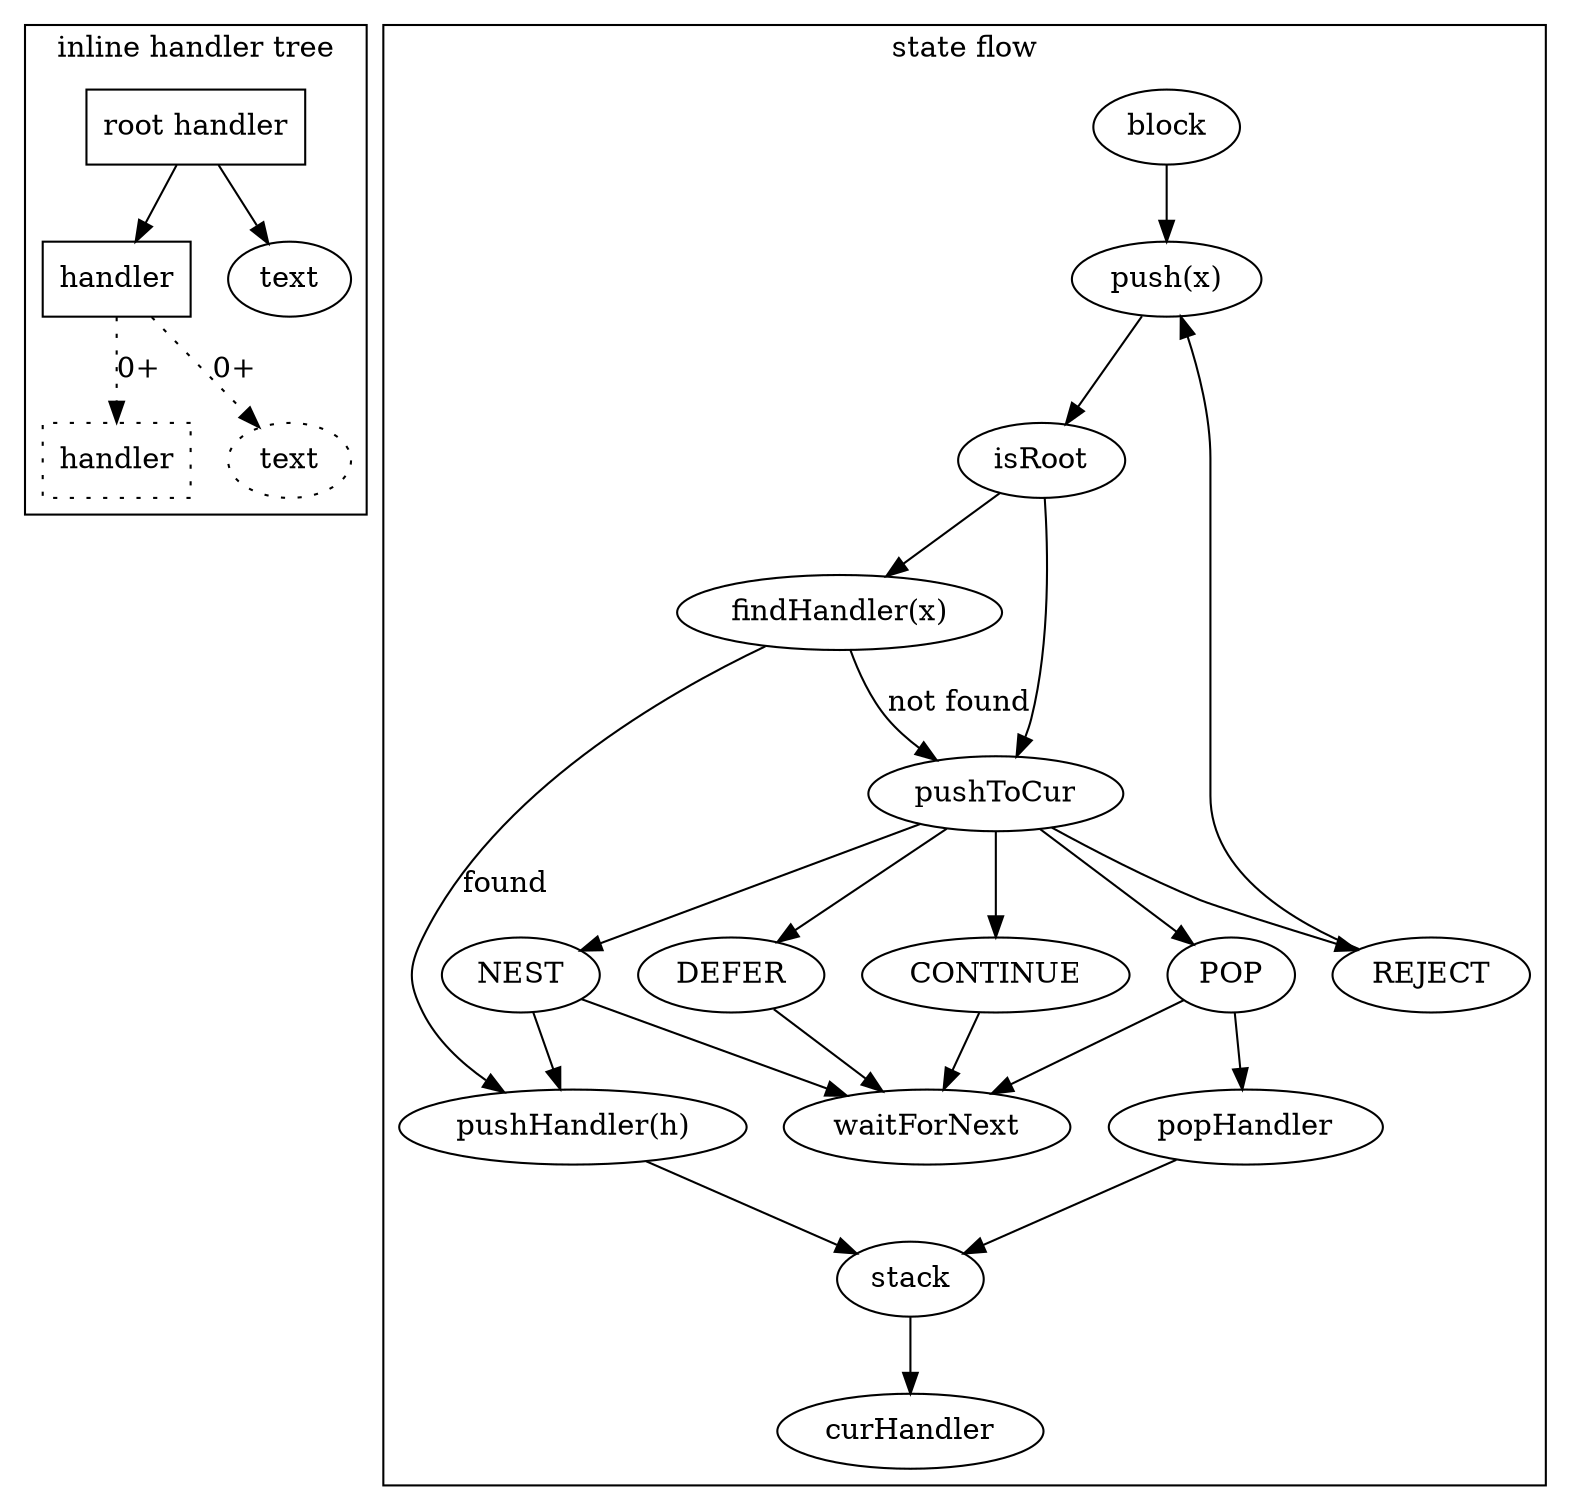 digraph {
    rankdir="TB"

    subgraph cluster_handler_tree {
        label="inline handler tree"
        handler [shape="rect", label="root handler"]
        child1 [shape=rect, label="handler"]
        child2 [shape=oval, label="text"]
        handler -> child1
        handler -> child2
        child1 -> child2_1 [style=dotted, label="0+"]
        child1 -> child2_2 [style=dotted, label="0+"]

        child2_1 [shape=rect, label="handler", style=dotted]
        child2_2 [shape=oval, label="text", style=dotted]
    }

    subgraph cluster_flow {
        label = "state flow"

        block
        push [label="push(x)"]
        isRoot
        findHandler [label="findHandler(x)"]
        pushHandler [label="pushHandler(h)"]
        popHandler [label="popHandler"]
        stack
        curHandler

        block -> push
        push -> isRoot

        pushHandler -> stack
        stack -> curHandler
        popHandler -> stack

        isRoot -> findHandler
        findHandler -> pushHandler [label="found"]
        findHandler -> pushToCur [label="not found"]

        isRoot -> pushToCur

        pushToCur -> NEST
        pushToCur -> DEFER
        pushToCur -> POP
        pushToCur -> CONTINUE
        pushToCur -> REJECT

        NEST -> pushHandler
        POP -> popHandler
        REJECT -> push

        NEST -> waitForNext
        DEFER -> waitForNext
        POP -> waitForNext
        CONTINUE -> waitForNext
    }
}